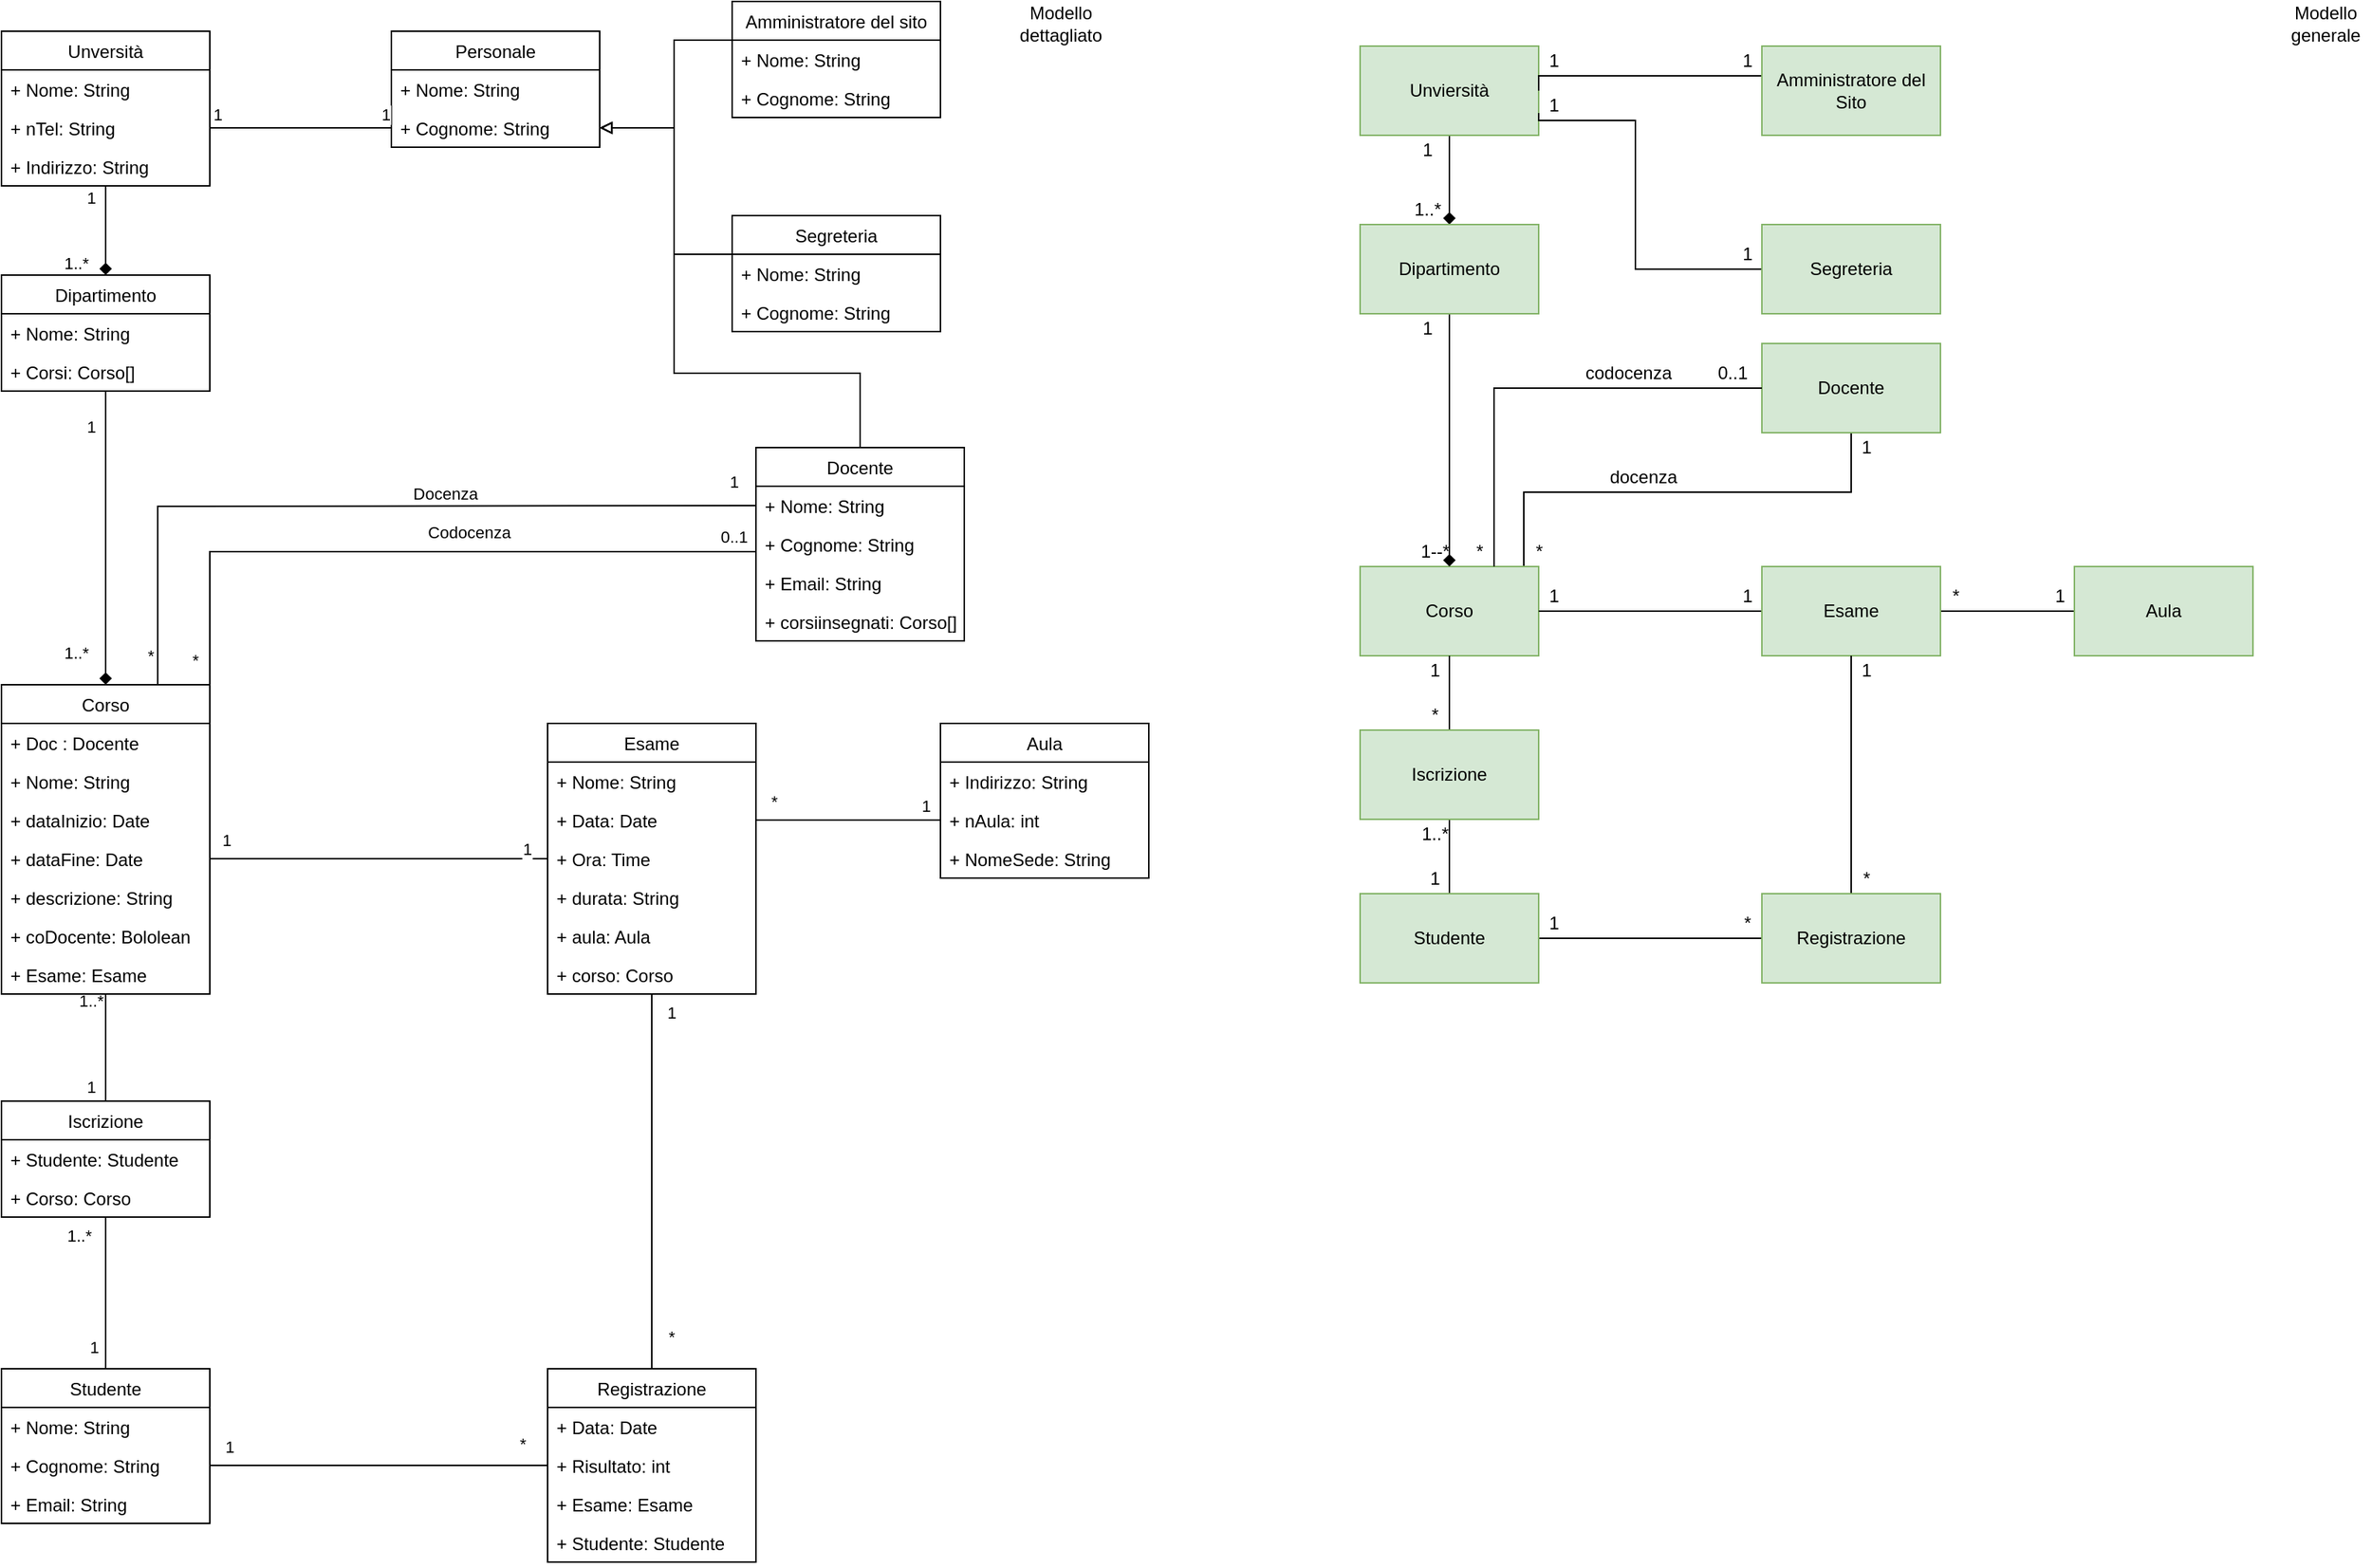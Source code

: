 <mxfile version="16.1.0" type="device"><diagram id="H7skH_uxNTBNEzFsWEwE" name="Page-1"><mxGraphModel dx="1016" dy="544" grid="1" gridSize="10" guides="1" tooltips="1" connect="1" arrows="1" fold="1" page="1" pageScale="1" pageWidth="827" pageHeight="1169" math="0" shadow="0"><root><mxCell id="0"/><mxCell id="1" parent="0"/><mxCell id="htZBh3Qq9oiqBA05xZiS-46" style="edgeStyle=orthogonalEdgeStyle;rounded=0;orthogonalLoop=1;jettySize=auto;html=1;entryX=0.5;entryY=0;entryDx=0;entryDy=0;endArrow=diamond;endFill=1;" parent="1" source="htZBh3Qq9oiqBA05xZiS-1" target="htZBh3Qq9oiqBA05xZiS-45" edge="1"><mxGeometry relative="1" as="geometry"/></mxCell><mxCell id="htZBh3Qq9oiqBA05xZiS-1" value="Unviersità" style="whiteSpace=wrap;html=1;fillColor=#d5e8d4;strokeColor=#82b366;" parent="1" vertex="1"><mxGeometry x="941" y="50" width="120" height="60" as="geometry"/></mxCell><mxCell id="htZBh3Qq9oiqBA05xZiS-37" style="edgeStyle=orthogonalEdgeStyle;rounded=0;orthogonalLoop=1;jettySize=auto;html=1;endArrow=none;endFill=0;" parent="1" source="htZBh3Qq9oiqBA05xZiS-4" target="htZBh3Qq9oiqBA05xZiS-9" edge="1"><mxGeometry relative="1" as="geometry"/></mxCell><mxCell id="htZBh3Qq9oiqBA05xZiS-39" style="edgeStyle=orthogonalEdgeStyle;rounded=0;orthogonalLoop=1;jettySize=auto;html=1;endArrow=none;endFill=0;" parent="1" source="htZBh3Qq9oiqBA05xZiS-4" target="htZBh3Qq9oiqBA05xZiS-13" edge="1"><mxGeometry relative="1" as="geometry"/></mxCell><mxCell id="htZBh3Qq9oiqBA05xZiS-4" value="Studente" style="rounded=0;whiteSpace=wrap;html=1;fillColor=#d5e8d4;strokeColor=#82b366;" parent="1" vertex="1"><mxGeometry x="941" y="620" width="120" height="60" as="geometry"/></mxCell><mxCell id="htZBh3Qq9oiqBA05xZiS-31" style="edgeStyle=orthogonalEdgeStyle;rounded=0;orthogonalLoop=1;jettySize=auto;html=1;entryX=0.75;entryY=0;entryDx=0;entryDy=0;endArrow=none;endFill=0;" parent="1" source="htZBh3Qq9oiqBA05xZiS-5" target="htZBh3Qq9oiqBA05xZiS-8" edge="1"><mxGeometry relative="1" as="geometry"><Array as="points"><mxPoint x="1271" y="350"/><mxPoint x="1051" y="350"/><mxPoint x="1051" y="400"/></Array></mxGeometry></mxCell><mxCell id="HuHh-bClSopEB2dZjoSl-1" style="edgeStyle=orthogonalEdgeStyle;rounded=0;orthogonalLoop=1;jettySize=auto;html=1;entryX=0.75;entryY=0;entryDx=0;entryDy=0;endArrow=none;endFill=0;startArrow=none;" parent="1" target="htZBh3Qq9oiqBA05xZiS-8" edge="1"><mxGeometry relative="1" as="geometry"><mxPoint x="1191" y="280" as="targetPoint"/><mxPoint x="1031" y="400" as="sourcePoint"/></mxGeometry></mxCell><mxCell id="htZBh3Qq9oiqBA05xZiS-5" value="Docente" style="rounded=0;whiteSpace=wrap;html=1;fillColor=#d5e8d4;strokeColor=#82b366;" parent="1" vertex="1"><mxGeometry x="1211" y="250" width="120" height="60" as="geometry"/></mxCell><mxCell id="htZBh3Qq9oiqBA05xZiS-49" style="edgeStyle=orthogonalEdgeStyle;rounded=0;orthogonalLoop=1;jettySize=auto;html=1;entryX=1;entryY=0.75;entryDx=0;entryDy=0;endArrow=none;endFill=0;" parent="1" source="htZBh3Qq9oiqBA05xZiS-6" target="htZBh3Qq9oiqBA05xZiS-1" edge="1"><mxGeometry relative="1" as="geometry"><Array as="points"><mxPoint x="1126" y="200"/><mxPoint x="1126" y="100"/><mxPoint x="1061" y="100"/></Array></mxGeometry></mxCell><mxCell id="htZBh3Qq9oiqBA05xZiS-6" value="Segreteria" style="rounded=0;whiteSpace=wrap;html=1;fillColor=#d5e8d4;strokeColor=#82b366;" parent="1" vertex="1"><mxGeometry x="1211" y="170" width="120" height="60" as="geometry"/></mxCell><mxCell id="htZBh3Qq9oiqBA05xZiS-48" style="edgeStyle=orthogonalEdgeStyle;rounded=0;orthogonalLoop=1;jettySize=auto;html=1;entryX=1;entryY=0.5;entryDx=0;entryDy=0;endArrow=none;endFill=0;" parent="1" source="htZBh3Qq9oiqBA05xZiS-7" target="htZBh3Qq9oiqBA05xZiS-1" edge="1"><mxGeometry relative="1" as="geometry"><Array as="points"><mxPoint x="1061" y="70"/></Array></mxGeometry></mxCell><mxCell id="htZBh3Qq9oiqBA05xZiS-7" value="Amministratore del Sito" style="rounded=0;whiteSpace=wrap;html=1;fillColor=#d5e8d4;strokeColor=#82b366;" parent="1" vertex="1"><mxGeometry x="1211" y="50" width="120" height="60" as="geometry"/></mxCell><mxCell id="htZBh3Qq9oiqBA05xZiS-8" value="Corso" style="rounded=0;whiteSpace=wrap;html=1;fillColor=#d5e8d4;strokeColor=#82b366;" parent="1" vertex="1"><mxGeometry x="941" y="400" width="120" height="60" as="geometry"/></mxCell><mxCell id="htZBh3Qq9oiqBA05xZiS-36" style="edgeStyle=orthogonalEdgeStyle;rounded=0;orthogonalLoop=1;jettySize=auto;html=1;entryX=0.5;entryY=1;entryDx=0;entryDy=0;endArrow=none;endFill=0;" parent="1" source="htZBh3Qq9oiqBA05xZiS-9" target="htZBh3Qq9oiqBA05xZiS-8" edge="1"><mxGeometry relative="1" as="geometry"/></mxCell><mxCell id="htZBh3Qq9oiqBA05xZiS-9" value="Iscrizione" style="rounded=0;whiteSpace=wrap;html=1;fillColor=#d5e8d4;strokeColor=#82b366;" parent="1" vertex="1"><mxGeometry x="941" y="510" width="120" height="60" as="geometry"/></mxCell><mxCell id="htZBh3Qq9oiqBA05xZiS-42" style="edgeStyle=orthogonalEdgeStyle;rounded=0;orthogonalLoop=1;jettySize=auto;html=1;endArrow=none;endFill=0;" parent="1" source="htZBh3Qq9oiqBA05xZiS-10" target="htZBh3Qq9oiqBA05xZiS-12" edge="1"><mxGeometry relative="1" as="geometry"/></mxCell><mxCell id="htZBh3Qq9oiqBA05xZiS-43" style="edgeStyle=orthogonalEdgeStyle;rounded=0;orthogonalLoop=1;jettySize=auto;html=1;entryX=1;entryY=0.5;entryDx=0;entryDy=0;endArrow=none;endFill=0;" parent="1" source="htZBh3Qq9oiqBA05xZiS-10" target="htZBh3Qq9oiqBA05xZiS-8" edge="1"><mxGeometry relative="1" as="geometry"/></mxCell><mxCell id="htZBh3Qq9oiqBA05xZiS-10" value="Esame" style="rounded=0;whiteSpace=wrap;html=1;fillColor=#d5e8d4;strokeColor=#82b366;" parent="1" vertex="1"><mxGeometry x="1211" y="400" width="120" height="60" as="geometry"/></mxCell><mxCell id="htZBh3Qq9oiqBA05xZiS-12" value="Aula" style="rounded=0;whiteSpace=wrap;html=1;fillColor=#d5e8d4;strokeColor=#82b366;" parent="1" vertex="1"><mxGeometry x="1421" y="400" width="120" height="60" as="geometry"/></mxCell><mxCell id="htZBh3Qq9oiqBA05xZiS-41" style="edgeStyle=orthogonalEdgeStyle;rounded=0;orthogonalLoop=1;jettySize=auto;html=1;entryX=0.5;entryY=1;entryDx=0;entryDy=0;endArrow=none;endFill=0;" parent="1" source="htZBh3Qq9oiqBA05xZiS-13" target="htZBh3Qq9oiqBA05xZiS-10" edge="1"><mxGeometry relative="1" as="geometry"><Array as="points"><mxPoint x="1271" y="550"/><mxPoint x="1271" y="550"/></Array></mxGeometry></mxCell><mxCell id="htZBh3Qq9oiqBA05xZiS-13" value="Registrazione" style="rounded=0;whiteSpace=wrap;html=1;fillColor=#d5e8d4;strokeColor=#82b366;" parent="1" vertex="1"><mxGeometry x="1211" y="620" width="120" height="60" as="geometry"/></mxCell><mxCell id="htZBh3Qq9oiqBA05xZiS-47" style="edgeStyle=orthogonalEdgeStyle;rounded=0;orthogonalLoop=1;jettySize=auto;html=1;entryX=0.5;entryY=0;entryDx=0;entryDy=0;endArrow=diamond;endFill=1;" parent="1" source="htZBh3Qq9oiqBA05xZiS-45" target="htZBh3Qq9oiqBA05xZiS-8" edge="1"><mxGeometry relative="1" as="geometry"/></mxCell><mxCell id="htZBh3Qq9oiqBA05xZiS-45" value="Dipartimento" style="rounded=0;whiteSpace=wrap;html=1;fillColor=#d5e8d4;strokeColor=#82b366;" parent="1" vertex="1"><mxGeometry x="941" y="170" width="120" height="60" as="geometry"/></mxCell><mxCell id="HuHh-bClSopEB2dZjoSl-2" value="docenza" style="text;html=1;align=center;verticalAlign=middle;resizable=0;points=[];autosize=1;strokeColor=none;fillColor=none;" parent="1" vertex="1"><mxGeometry x="1101" y="330" width="60" height="20" as="geometry"/></mxCell><mxCell id="HuHh-bClSopEB2dZjoSl-3" value="codocenza" style="text;html=1;align=center;verticalAlign=middle;resizable=0;points=[];autosize=1;strokeColor=none;fillColor=none;" parent="1" vertex="1"><mxGeometry x="1086" y="260" width="70" height="20" as="geometry"/></mxCell><mxCell id="HuHh-bClSopEB2dZjoSl-6" value="1" style="text;html=1;align=center;verticalAlign=middle;resizable=0;points=[];autosize=1;strokeColor=none;fillColor=none;" parent="1" vertex="1"><mxGeometry x="1061" y="50" width="20" height="20" as="geometry"/></mxCell><mxCell id="HuHh-bClSopEB2dZjoSl-7" value="1" style="text;html=1;align=center;verticalAlign=middle;resizable=0;points=[];autosize=1;strokeColor=none;fillColor=none;" parent="1" vertex="1"><mxGeometry x="1191" y="50" width="20" height="20" as="geometry"/></mxCell><mxCell id="HuHh-bClSopEB2dZjoSl-8" value="1" style="text;html=1;align=center;verticalAlign=middle;resizable=0;points=[];autosize=1;strokeColor=none;fillColor=none;" parent="1" vertex="1"><mxGeometry x="1191" y="180" width="20" height="20" as="geometry"/></mxCell><mxCell id="HuHh-bClSopEB2dZjoSl-9" value="1" style="text;html=1;align=center;verticalAlign=middle;resizable=0;points=[];autosize=1;strokeColor=none;fillColor=none;" parent="1" vertex="1"><mxGeometry x="1061" y="80" width="20" height="20" as="geometry"/></mxCell><mxCell id="HuHh-bClSopEB2dZjoSl-10" value="1" style="text;html=1;align=center;verticalAlign=middle;resizable=0;points=[];autosize=1;strokeColor=none;fillColor=none;" parent="1" vertex="1"><mxGeometry x="976" y="110" width="20" height="20" as="geometry"/></mxCell><mxCell id="HuHh-bClSopEB2dZjoSl-11" value="1..*" style="text;html=1;align=center;verticalAlign=middle;resizable=0;points=[];autosize=1;strokeColor=none;fillColor=none;" parent="1" vertex="1"><mxGeometry x="971" y="150" width="30" height="20" as="geometry"/></mxCell><mxCell id="HuHh-bClSopEB2dZjoSl-12" value="1" style="text;html=1;align=center;verticalAlign=middle;resizable=0;points=[];autosize=1;strokeColor=none;fillColor=none;" parent="1" vertex="1"><mxGeometry x="976" y="230" width="20" height="20" as="geometry"/></mxCell><mxCell id="HuHh-bClSopEB2dZjoSl-13" value="1--*" style="text;html=1;align=center;verticalAlign=middle;resizable=0;points=[];autosize=1;strokeColor=none;fillColor=none;" parent="1" vertex="1"><mxGeometry x="976" y="380" width="30" height="20" as="geometry"/></mxCell><mxCell id="HuHh-bClSopEB2dZjoSl-18" value="1" style="text;html=1;align=center;verticalAlign=middle;resizable=0;points=[];autosize=1;strokeColor=none;fillColor=none;" parent="1" vertex="1"><mxGeometry x="981" y="460" width="20" height="20" as="geometry"/></mxCell><mxCell id="HuHh-bClSopEB2dZjoSl-19" value="*" style="text;html=1;align=center;verticalAlign=middle;resizable=0;points=[];autosize=1;strokeColor=none;fillColor=none;" parent="1" vertex="1"><mxGeometry x="981" y="490" width="20" height="20" as="geometry"/></mxCell><mxCell id="HuHh-bClSopEB2dZjoSl-20" value="1..*" style="text;html=1;align=center;verticalAlign=middle;resizable=0;points=[];autosize=1;strokeColor=none;fillColor=none;" parent="1" vertex="1"><mxGeometry x="976" y="570" width="30" height="20" as="geometry"/></mxCell><mxCell id="HuHh-bClSopEB2dZjoSl-21" value="1" style="text;html=1;align=center;verticalAlign=middle;resizable=0;points=[];autosize=1;strokeColor=none;fillColor=none;" parent="1" vertex="1"><mxGeometry x="981" y="600" width="20" height="20" as="geometry"/></mxCell><mxCell id="HuHh-bClSopEB2dZjoSl-23" value="1" style="text;html=1;align=center;verticalAlign=middle;resizable=0;points=[];autosize=1;strokeColor=none;fillColor=none;" parent="1" vertex="1"><mxGeometry x="1061" y="630" width="20" height="20" as="geometry"/></mxCell><mxCell id="HuHh-bClSopEB2dZjoSl-24" value="*" style="text;html=1;align=center;verticalAlign=middle;resizable=0;points=[];autosize=1;strokeColor=none;fillColor=none;" parent="1" vertex="1"><mxGeometry x="1191" y="630" width="20" height="20" as="geometry"/></mxCell><mxCell id="HuHh-bClSopEB2dZjoSl-25" value="*" style="text;html=1;align=center;verticalAlign=middle;resizable=0;points=[];autosize=1;strokeColor=none;fillColor=none;" parent="1" vertex="1"><mxGeometry x="1271" y="600" width="20" height="20" as="geometry"/></mxCell><mxCell id="HuHh-bClSopEB2dZjoSl-26" value="1" style="text;html=1;align=center;verticalAlign=middle;resizable=0;points=[];autosize=1;strokeColor=none;fillColor=none;" parent="1" vertex="1"><mxGeometry x="1271" y="460" width="20" height="20" as="geometry"/></mxCell><mxCell id="HuHh-bClSopEB2dZjoSl-27" value="*" style="text;html=1;align=center;verticalAlign=middle;resizable=0;points=[];autosize=1;strokeColor=none;fillColor=none;" parent="1" vertex="1"><mxGeometry x="1331" y="410" width="20" height="20" as="geometry"/></mxCell><mxCell id="HuHh-bClSopEB2dZjoSl-29" value="1" style="text;html=1;align=center;verticalAlign=middle;resizable=0;points=[];autosize=1;strokeColor=none;fillColor=none;" parent="1" vertex="1"><mxGeometry x="1401" y="410" width="20" height="20" as="geometry"/></mxCell><mxCell id="HuHh-bClSopEB2dZjoSl-30" value="1" style="text;html=1;align=center;verticalAlign=middle;resizable=0;points=[];autosize=1;strokeColor=none;fillColor=none;" parent="1" vertex="1"><mxGeometry x="1061" y="410" width="20" height="20" as="geometry"/></mxCell><mxCell id="HuHh-bClSopEB2dZjoSl-31" value="1" style="text;html=1;align=center;verticalAlign=middle;resizable=0;points=[];autosize=1;strokeColor=none;fillColor=none;" parent="1" vertex="1"><mxGeometry x="1191" y="410" width="20" height="20" as="geometry"/></mxCell><mxCell id="HuHh-bClSopEB2dZjoSl-32" value="1" style="text;html=1;align=center;verticalAlign=middle;resizable=0;points=[];autosize=1;strokeColor=none;fillColor=none;" parent="1" vertex="1"><mxGeometry x="1271" y="310" width="20" height="20" as="geometry"/></mxCell><mxCell id="HuHh-bClSopEB2dZjoSl-33" value="0..1" style="text;html=1;align=center;verticalAlign=middle;resizable=0;points=[];autosize=1;strokeColor=none;fillColor=none;" parent="1" vertex="1"><mxGeometry x="1171" y="260" width="40" height="20" as="geometry"/></mxCell><mxCell id="HuHh-bClSopEB2dZjoSl-34" value="*" style="text;html=1;align=center;verticalAlign=middle;resizable=0;points=[];autosize=1;strokeColor=none;fillColor=none;" parent="1" vertex="1"><mxGeometry x="1051" y="380" width="20" height="20" as="geometry"/></mxCell><mxCell id="HuHh-bClSopEB2dZjoSl-36" value="" style="edgeStyle=orthogonalEdgeStyle;rounded=0;orthogonalLoop=1;jettySize=auto;html=1;entryX=0.75;entryY=0;entryDx=0;entryDy=0;endArrow=none;endFill=0;" parent="1" source="htZBh3Qq9oiqBA05xZiS-5" target="htZBh3Qq9oiqBA05xZiS-8" edge="1"><mxGeometry relative="1" as="geometry"><mxPoint x="1036" y="380" as="targetPoint"/><mxPoint x="1211" y="280" as="sourcePoint"/></mxGeometry></mxCell><mxCell id="HuHh-bClSopEB2dZjoSl-37" value="*" style="text;html=1;align=center;verticalAlign=middle;resizable=0;points=[];autosize=1;strokeColor=none;fillColor=none;" parent="1" vertex="1"><mxGeometry x="1011" y="380" width="20" height="20" as="geometry"/></mxCell><mxCell id="KtQMih75mMSEq9B0olER-35" style="edgeStyle=orthogonalEdgeStyle;rounded=0;orthogonalLoop=1;jettySize=auto;html=1;entryX=0.5;entryY=0;entryDx=0;entryDy=0;endArrow=diamond;endFill=1;" edge="1" parent="1" source="KtQMih75mMSEq9B0olER-1" target="KtQMih75mMSEq9B0olER-6"><mxGeometry relative="1" as="geometry"/></mxCell><mxCell id="KtQMih75mMSEq9B0olER-36" value="1" style="edgeLabel;html=1;align=center;verticalAlign=middle;resizable=0;points=[];" vertex="1" connectable="0" parent="KtQMih75mMSEq9B0olER-35"><mxGeometry x="-0.738" y="-1" relative="1" as="geometry"><mxPoint x="-9" as="offset"/></mxGeometry></mxCell><mxCell id="KtQMih75mMSEq9B0olER-37" value="1..*" style="edgeLabel;html=1;align=center;verticalAlign=middle;resizable=0;points=[];" vertex="1" connectable="0" parent="KtQMih75mMSEq9B0olER-35"><mxGeometry x="0.711" y="-1" relative="1" as="geometry"><mxPoint x="-19" as="offset"/></mxGeometry></mxCell><mxCell id="KtQMih75mMSEq9B0olER-1" value="Unversità" style="swimlane;fontStyle=0;childLayout=stackLayout;horizontal=1;startSize=26;fillColor=none;horizontalStack=0;resizeParent=1;resizeParentMax=0;resizeLast=0;collapsible=1;marginBottom=0;" vertex="1" parent="1"><mxGeometry x="28" y="40" width="140" height="104" as="geometry"><mxRectangle x="70" y="120" width="90" height="26" as="alternateBounds"/></mxGeometry></mxCell><mxCell id="KtQMih75mMSEq9B0olER-2" value="+ Nome: String" style="text;strokeColor=none;fillColor=none;align=left;verticalAlign=top;spacingLeft=4;spacingRight=4;overflow=hidden;rotatable=0;points=[[0,0.5],[1,0.5]];portConstraint=eastwest;" vertex="1" parent="KtQMih75mMSEq9B0olER-1"><mxGeometry y="26" width="140" height="26" as="geometry"/></mxCell><mxCell id="KtQMih75mMSEq9B0olER-3" value="+ nTel: String" style="text;strokeColor=none;fillColor=none;align=left;verticalAlign=top;spacingLeft=4;spacingRight=4;overflow=hidden;rotatable=0;points=[[0,0.5],[1,0.5]];portConstraint=eastwest;" vertex="1" parent="KtQMih75mMSEq9B0olER-1"><mxGeometry y="52" width="140" height="26" as="geometry"/></mxCell><mxCell id="KtQMih75mMSEq9B0olER-4" value="+ Indirizzo: String" style="text;strokeColor=none;fillColor=none;align=left;verticalAlign=top;spacingLeft=4;spacingRight=4;overflow=hidden;rotatable=0;points=[[0,0.5],[1,0.5]];portConstraint=eastwest;" vertex="1" parent="KtQMih75mMSEq9B0olER-1"><mxGeometry y="78" width="140" height="26" as="geometry"/></mxCell><mxCell id="KtQMih75mMSEq9B0olER-38" style="edgeStyle=orthogonalEdgeStyle;rounded=0;orthogonalLoop=1;jettySize=auto;html=1;entryX=0.5;entryY=0;entryDx=0;entryDy=0;endArrow=diamond;endFill=1;" edge="1" parent="1" source="KtQMih75mMSEq9B0olER-6" target="KtQMih75mMSEq9B0olER-10"><mxGeometry relative="1" as="geometry"/></mxCell><mxCell id="KtQMih75mMSEq9B0olER-39" value="1" style="edgeLabel;html=1;align=center;verticalAlign=middle;resizable=0;points=[];" vertex="1" connectable="0" parent="KtQMih75mMSEq9B0olER-38"><mxGeometry x="-0.741" relative="1" as="geometry"><mxPoint x="-10" y="-2" as="offset"/></mxGeometry></mxCell><mxCell id="KtQMih75mMSEq9B0olER-40" value="1..*" style="edgeLabel;html=1;align=center;verticalAlign=middle;resizable=0;points=[];" vertex="1" connectable="0" parent="KtQMih75mMSEq9B0olER-38"><mxGeometry x="0.778" relative="1" as="geometry"><mxPoint x="-20" as="offset"/></mxGeometry></mxCell><mxCell id="KtQMih75mMSEq9B0olER-6" value="Dipartimento" style="swimlane;fontStyle=0;childLayout=stackLayout;horizontal=1;startSize=26;fillColor=none;horizontalStack=0;resizeParent=1;resizeParentMax=0;resizeLast=0;collapsible=1;marginBottom=0;" vertex="1" parent="1"><mxGeometry x="28" y="204" width="140" height="78" as="geometry"/></mxCell><mxCell id="KtQMih75mMSEq9B0olER-7" value="+ Nome: String" style="text;strokeColor=none;fillColor=none;align=left;verticalAlign=top;spacingLeft=4;spacingRight=4;overflow=hidden;rotatable=0;points=[[0,0.5],[1,0.5]];portConstraint=eastwest;" vertex="1" parent="KtQMih75mMSEq9B0olER-6"><mxGeometry y="26" width="140" height="26" as="geometry"/></mxCell><mxCell id="KtQMih75mMSEq9B0olER-8" value="+ Corsi: Corso[]" style="text;strokeColor=none;fillColor=none;align=left;verticalAlign=top;spacingLeft=4;spacingRight=4;overflow=hidden;rotatable=0;points=[[0,0.5],[1,0.5]];portConstraint=eastwest;" vertex="1" parent="KtQMih75mMSEq9B0olER-6"><mxGeometry y="52" width="140" height="26" as="geometry"/></mxCell><mxCell id="KtQMih75mMSEq9B0olER-46" style="edgeStyle=orthogonalEdgeStyle;rounded=0;orthogonalLoop=1;jettySize=auto;html=1;entryX=0.5;entryY=0;entryDx=0;entryDy=0;endArrow=none;endFill=0;" edge="1" parent="1" source="KtQMih75mMSEq9B0olER-10" target="KtQMih75mMSEq9B0olER-41"><mxGeometry relative="1" as="geometry"/></mxCell><mxCell id="KtQMih75mMSEq9B0olER-47" value="1" style="edgeLabel;html=1;align=center;verticalAlign=middle;resizable=0;points=[];" vertex="1" connectable="0" parent="KtQMih75mMSEq9B0olER-46"><mxGeometry x="0.836" relative="1" as="geometry"><mxPoint x="-10" y="-4" as="offset"/></mxGeometry></mxCell><mxCell id="KtQMih75mMSEq9B0olER-48" value="1..*" style="edgeLabel;html=1;align=center;verticalAlign=middle;resizable=0;points=[];" vertex="1" connectable="0" parent="KtQMih75mMSEq9B0olER-46"><mxGeometry x="-0.876" y="-1" relative="1" as="geometry"><mxPoint x="-9" as="offset"/></mxGeometry></mxCell><mxCell id="KtQMih75mMSEq9B0olER-10" value="Corso" style="swimlane;fontStyle=0;childLayout=stackLayout;horizontal=1;startSize=26;fillColor=none;horizontalStack=0;resizeParent=1;resizeParentMax=0;resizeLast=0;collapsible=1;marginBottom=0;" vertex="1" parent="1"><mxGeometry x="28" y="479.5" width="140" height="208" as="geometry"/></mxCell><mxCell id="KtQMih75mMSEq9B0olER-11" value="+ Doc : Docente " style="text;strokeColor=none;fillColor=none;align=left;verticalAlign=top;spacingLeft=4;spacingRight=4;overflow=hidden;rotatable=0;points=[[0,0.5],[1,0.5]];portConstraint=eastwest;" vertex="1" parent="KtQMih75mMSEq9B0olER-10"><mxGeometry y="26" width="140" height="26" as="geometry"/></mxCell><mxCell id="KtQMih75mMSEq9B0olER-12" value="+ Nome: String" style="text;strokeColor=none;fillColor=none;align=left;verticalAlign=top;spacingLeft=4;spacingRight=4;overflow=hidden;rotatable=0;points=[[0,0.5],[1,0.5]];portConstraint=eastwest;" vertex="1" parent="KtQMih75mMSEq9B0olER-10"><mxGeometry y="52" width="140" height="26" as="geometry"/></mxCell><mxCell id="KtQMih75mMSEq9B0olER-13" value="+ dataInizio: Date&#10;" style="text;strokeColor=none;fillColor=none;align=left;verticalAlign=top;spacingLeft=4;spacingRight=4;overflow=hidden;rotatable=0;points=[[0,0.5],[1,0.5]];portConstraint=eastwest;" vertex="1" parent="KtQMih75mMSEq9B0olER-10"><mxGeometry y="78" width="140" height="26" as="geometry"/></mxCell><mxCell id="KtQMih75mMSEq9B0olER-14" value="+ dataFine: Date&#10;" style="text;strokeColor=none;fillColor=none;align=left;verticalAlign=top;spacingLeft=4;spacingRight=4;overflow=hidden;rotatable=0;points=[[0,0.5],[1,0.5]];portConstraint=eastwest;" vertex="1" parent="KtQMih75mMSEq9B0olER-10"><mxGeometry y="104" width="140" height="26" as="geometry"/></mxCell><mxCell id="KtQMih75mMSEq9B0olER-15" value="+ descrizione: String" style="text;strokeColor=none;fillColor=none;align=left;verticalAlign=top;spacingLeft=4;spacingRight=4;overflow=hidden;rotatable=0;points=[[0,0.5],[1,0.5]];portConstraint=eastwest;" vertex="1" parent="KtQMih75mMSEq9B0olER-10"><mxGeometry y="130" width="140" height="26" as="geometry"/></mxCell><mxCell id="KtQMih75mMSEq9B0olER-16" value="+ coDocente: Bololean" style="text;strokeColor=none;fillColor=none;align=left;verticalAlign=top;spacingLeft=4;spacingRight=4;overflow=hidden;rotatable=0;points=[[0,0.5],[1,0.5]];portConstraint=eastwest;" vertex="1" parent="KtQMih75mMSEq9B0olER-10"><mxGeometry y="156" width="140" height="26" as="geometry"/></mxCell><mxCell id="KtQMih75mMSEq9B0olER-17" value="+ Esame: Esame" style="text;strokeColor=none;fillColor=none;align=left;verticalAlign=top;spacingLeft=4;spacingRight=4;overflow=hidden;rotatable=0;points=[[0,0.5],[1,0.5]];portConstraint=eastwest;" vertex="1" parent="KtQMih75mMSEq9B0olER-10"><mxGeometry y="182" width="140" height="26" as="geometry"/></mxCell><mxCell id="KtQMih75mMSEq9B0olER-74" style="edgeStyle=orthogonalEdgeStyle;rounded=0;orthogonalLoop=1;jettySize=auto;html=1;endArrow=none;endFill=0;" edge="1" parent="1" source="KtQMih75mMSEq9B0olER-18" target="KtQMih75mMSEq9B0olER-65"><mxGeometry relative="1" as="geometry"/></mxCell><mxCell id="KtQMih75mMSEq9B0olER-75" value="1" style="edgeLabel;html=1;align=center;verticalAlign=middle;resizable=0;points=[];" vertex="1" connectable="0" parent="KtQMih75mMSEq9B0olER-74"><mxGeometry x="-0.879" y="1" relative="1" as="geometry"><mxPoint x="12" y="-3" as="offset"/></mxGeometry></mxCell><mxCell id="KtQMih75mMSEq9B0olER-76" value="*" style="edgeLabel;html=1;align=center;verticalAlign=middle;resizable=0;points=[];" vertex="1" connectable="0" parent="KtQMih75mMSEq9B0olER-74"><mxGeometry x="0.856" relative="1" as="geometry"><mxPoint x="13" y="-4" as="offset"/></mxGeometry></mxCell><mxCell id="KtQMih75mMSEq9B0olER-18" value="Esame" style="swimlane;fontStyle=0;childLayout=stackLayout;horizontal=1;startSize=26;fillColor=none;horizontalStack=0;resizeParent=1;resizeParentMax=0;resizeLast=0;collapsible=1;marginBottom=0;" vertex="1" parent="1"><mxGeometry x="395" y="505.5" width="140" height="182" as="geometry"/></mxCell><mxCell id="KtQMih75mMSEq9B0olER-19" value="+ Nome: String" style="text;strokeColor=none;fillColor=none;align=left;verticalAlign=top;spacingLeft=4;spacingRight=4;overflow=hidden;rotatable=0;points=[[0,0.5],[1,0.5]];portConstraint=eastwest;" vertex="1" parent="KtQMih75mMSEq9B0olER-18"><mxGeometry y="26" width="140" height="26" as="geometry"/></mxCell><mxCell id="KtQMih75mMSEq9B0olER-20" value="+ Data: Date" style="text;strokeColor=none;fillColor=none;align=left;verticalAlign=top;spacingLeft=4;spacingRight=4;overflow=hidden;rotatable=0;points=[[0,0.5],[1,0.5]];portConstraint=eastwest;" vertex="1" parent="KtQMih75mMSEq9B0olER-18"><mxGeometry y="52" width="140" height="26" as="geometry"/></mxCell><mxCell id="KtQMih75mMSEq9B0olER-21" value="+ Ora: Time" style="text;strokeColor=none;fillColor=none;align=left;verticalAlign=top;spacingLeft=4;spacingRight=4;overflow=hidden;rotatable=0;points=[[0,0.5],[1,0.5]];portConstraint=eastwest;" vertex="1" parent="KtQMih75mMSEq9B0olER-18"><mxGeometry y="78" width="140" height="26" as="geometry"/></mxCell><mxCell id="KtQMih75mMSEq9B0olER-22" value="+ durata: String" style="text;strokeColor=none;fillColor=none;align=left;verticalAlign=top;spacingLeft=4;spacingRight=4;overflow=hidden;rotatable=0;points=[[0,0.5],[1,0.5]];portConstraint=eastwest;" vertex="1" parent="KtQMih75mMSEq9B0olER-18"><mxGeometry y="104" width="140" height="26" as="geometry"/></mxCell><mxCell id="KtQMih75mMSEq9B0olER-23" value="+ aula: Aula" style="text;strokeColor=none;fillColor=none;align=left;verticalAlign=top;spacingLeft=4;spacingRight=4;overflow=hidden;rotatable=0;points=[[0,0.5],[1,0.5]];portConstraint=eastwest;" vertex="1" parent="KtQMih75mMSEq9B0olER-18"><mxGeometry y="130" width="140" height="26" as="geometry"/></mxCell><mxCell id="KtQMih75mMSEq9B0olER-100" value="+ corso: Corso" style="text;strokeColor=none;fillColor=none;align=left;verticalAlign=top;spacingLeft=4;spacingRight=4;overflow=hidden;rotatable=0;points=[[0,0.5],[1,0.5]];portConstraint=eastwest;" vertex="1" parent="KtQMih75mMSEq9B0olER-18"><mxGeometry y="156" width="140" height="26" as="geometry"/></mxCell><mxCell id="KtQMih75mMSEq9B0olER-24" value="Docente" style="swimlane;fontStyle=0;childLayout=stackLayout;horizontal=1;startSize=26;fillColor=none;horizontalStack=0;resizeParent=1;resizeParentMax=0;resizeLast=0;collapsible=1;marginBottom=0;" vertex="1" parent="1"><mxGeometry x="535" y="320" width="140" height="130" as="geometry"><mxRectangle x="535" y="320" width="80" height="26" as="alternateBounds"/></mxGeometry></mxCell><mxCell id="KtQMih75mMSEq9B0olER-130" value="+ Nome: String" style="text;strokeColor=none;fillColor=none;align=left;verticalAlign=top;spacingLeft=4;spacingRight=4;overflow=hidden;rotatable=0;points=[[0,0.5],[1,0.5]];portConstraint=eastwest;" vertex="1" parent="KtQMih75mMSEq9B0olER-24"><mxGeometry y="26" width="140" height="26" as="geometry"/></mxCell><mxCell id="KtQMih75mMSEq9B0olER-131" value="+ Cognome: String" style="text;strokeColor=none;fillColor=none;align=left;verticalAlign=top;spacingLeft=4;spacingRight=4;overflow=hidden;rotatable=0;points=[[0,0.5],[1,0.5]];portConstraint=eastwest;" vertex="1" parent="KtQMih75mMSEq9B0olER-24"><mxGeometry y="52" width="140" height="26" as="geometry"/></mxCell><mxCell id="KtQMih75mMSEq9B0olER-27" value="+ Email: String" style="text;strokeColor=none;fillColor=none;align=left;verticalAlign=top;spacingLeft=4;spacingRight=4;overflow=hidden;rotatable=0;points=[[0,0.5],[1,0.5]];portConstraint=eastwest;" vertex="1" parent="KtQMih75mMSEq9B0olER-24"><mxGeometry y="78" width="140" height="26" as="geometry"/></mxCell><mxCell id="KtQMih75mMSEq9B0olER-28" value="+ corsiinsegnati: Corso[]" style="text;strokeColor=none;fillColor=none;align=left;verticalAlign=top;spacingLeft=4;spacingRight=4;overflow=hidden;rotatable=0;points=[[0,0.5],[1,0.5]];portConstraint=eastwest;" vertex="1" parent="KtQMih75mMSEq9B0olER-24"><mxGeometry y="104" width="140" height="26" as="geometry"/></mxCell><mxCell id="KtQMih75mMSEq9B0olER-29" value="Studente" style="swimlane;fontStyle=0;childLayout=stackLayout;horizontal=1;startSize=26;fillColor=none;horizontalStack=0;resizeParent=1;resizeParentMax=0;resizeLast=0;collapsible=1;marginBottom=0;" vertex="1" parent="1"><mxGeometry x="28" y="939.5" width="140" height="104" as="geometry"/></mxCell><mxCell id="KtQMih75mMSEq9B0olER-30" value="+ Nome: String" style="text;strokeColor=none;fillColor=none;align=left;verticalAlign=top;spacingLeft=4;spacingRight=4;overflow=hidden;rotatable=0;points=[[0,0.5],[1,0.5]];portConstraint=eastwest;" vertex="1" parent="KtQMih75mMSEq9B0olER-29"><mxGeometry y="26" width="140" height="26" as="geometry"/></mxCell><mxCell id="KtQMih75mMSEq9B0olER-31" value="+ Cognome: String" style="text;strokeColor=none;fillColor=none;align=left;verticalAlign=top;spacingLeft=4;spacingRight=4;overflow=hidden;rotatable=0;points=[[0,0.5],[1,0.5]];portConstraint=eastwest;" vertex="1" parent="KtQMih75mMSEq9B0olER-29"><mxGeometry y="52" width="140" height="26" as="geometry"/></mxCell><mxCell id="KtQMih75mMSEq9B0olER-32" value="+ Email: String" style="text;strokeColor=none;fillColor=none;align=left;verticalAlign=top;spacingLeft=4;spacingRight=4;overflow=hidden;rotatable=0;points=[[0,0.5],[1,0.5]];portConstraint=eastwest;" vertex="1" parent="KtQMih75mMSEq9B0olER-29"><mxGeometry y="78" width="140" height="26" as="geometry"/></mxCell><mxCell id="KtQMih75mMSEq9B0olER-49" style="edgeStyle=orthogonalEdgeStyle;rounded=0;orthogonalLoop=1;jettySize=auto;html=1;entryX=0.5;entryY=0;entryDx=0;entryDy=0;endArrow=none;endFill=0;" edge="1" parent="1" source="KtQMih75mMSEq9B0olER-41" target="KtQMih75mMSEq9B0olER-29"><mxGeometry relative="1" as="geometry"/></mxCell><mxCell id="KtQMih75mMSEq9B0olER-98" value="1" style="edgeLabel;html=1;align=center;verticalAlign=middle;resizable=0;points=[];" vertex="1" connectable="0" parent="KtQMih75mMSEq9B0olER-49"><mxGeometry x="0.704" y="-1" relative="1" as="geometry"><mxPoint x="-7" as="offset"/></mxGeometry></mxCell><mxCell id="KtQMih75mMSEq9B0olER-99" value="1..*" style="edgeLabel;html=1;align=center;verticalAlign=middle;resizable=0;points=[];" vertex="1" connectable="0" parent="KtQMih75mMSEq9B0olER-49"><mxGeometry x="-0.676" y="4" relative="1" as="geometry"><mxPoint x="-22" y="-4" as="offset"/></mxGeometry></mxCell><mxCell id="KtQMih75mMSEq9B0olER-41" value="Iscrizione" style="swimlane;fontStyle=0;childLayout=stackLayout;horizontal=1;startSize=26;fillColor=none;horizontalStack=0;resizeParent=1;resizeParentMax=0;resizeLast=0;collapsible=1;marginBottom=0;" vertex="1" parent="1"><mxGeometry x="28" y="759.5" width="140" height="78" as="geometry"><mxRectangle x="28" y="759.5" width="80" height="26" as="alternateBounds"/></mxGeometry></mxCell><mxCell id="KtQMih75mMSEq9B0olER-42" value="+ Studente: Studente" style="text;strokeColor=none;fillColor=none;align=left;verticalAlign=top;spacingLeft=4;spacingRight=4;overflow=hidden;rotatable=0;points=[[0,0.5],[1,0.5]];portConstraint=eastwest;" vertex="1" parent="KtQMih75mMSEq9B0olER-41"><mxGeometry y="26" width="140" height="26" as="geometry"/></mxCell><mxCell id="KtQMih75mMSEq9B0olER-43" value="+ Corso: Corso" style="text;strokeColor=none;fillColor=none;align=left;verticalAlign=top;spacingLeft=4;spacingRight=4;overflow=hidden;rotatable=0;points=[[0,0.5],[1,0.5]];portConstraint=eastwest;" vertex="1" parent="KtQMih75mMSEq9B0olER-41"><mxGeometry y="52" width="140" height="26" as="geometry"/></mxCell><mxCell id="KtQMih75mMSEq9B0olER-50" value="Amministratore del sito" style="swimlane;fontStyle=0;childLayout=stackLayout;horizontal=1;startSize=26;fillColor=none;horizontalStack=0;resizeParent=1;resizeParentMax=0;resizeLast=0;collapsible=1;marginBottom=0;" vertex="1" parent="1"><mxGeometry x="519" y="20" width="140" height="78" as="geometry"/></mxCell><mxCell id="KtQMih75mMSEq9B0olER-126" value="+ Nome: String" style="text;strokeColor=none;fillColor=none;align=left;verticalAlign=top;spacingLeft=4;spacingRight=4;overflow=hidden;rotatable=0;points=[[0,0.5],[1,0.5]];portConstraint=eastwest;" vertex="1" parent="KtQMih75mMSEq9B0olER-50"><mxGeometry y="26" width="140" height="26" as="geometry"/></mxCell><mxCell id="KtQMih75mMSEq9B0olER-127" value="+ Cognome: String" style="text;strokeColor=none;fillColor=none;align=left;verticalAlign=top;spacingLeft=4;spacingRight=4;overflow=hidden;rotatable=0;points=[[0,0.5],[1,0.5]];portConstraint=eastwest;" vertex="1" parent="KtQMih75mMSEq9B0olER-50"><mxGeometry y="52" width="140" height="26" as="geometry"/></mxCell><mxCell id="KtQMih75mMSEq9B0olER-58" value="Segreteria" style="swimlane;fontStyle=0;childLayout=stackLayout;horizontal=1;startSize=26;fillColor=none;horizontalStack=0;resizeParent=1;resizeParentMax=0;resizeLast=0;collapsible=1;marginBottom=0;" vertex="1" parent="1"><mxGeometry x="519" y="164" width="140" height="78" as="geometry"><mxRectangle x="519" y="164" width="90" height="26" as="alternateBounds"/></mxGeometry></mxCell><mxCell id="KtQMih75mMSEq9B0olER-128" value="+ Nome: String" style="text;strokeColor=none;fillColor=none;align=left;verticalAlign=top;spacingLeft=4;spacingRight=4;overflow=hidden;rotatable=0;points=[[0,0.5],[1,0.5]];portConstraint=eastwest;" vertex="1" parent="KtQMih75mMSEq9B0olER-58"><mxGeometry y="26" width="140" height="26" as="geometry"/></mxCell><mxCell id="KtQMih75mMSEq9B0olER-129" value="+ Cognome: String" style="text;strokeColor=none;fillColor=none;align=left;verticalAlign=top;spacingLeft=4;spacingRight=4;overflow=hidden;rotatable=0;points=[[0,0.5],[1,0.5]];portConstraint=eastwest;" vertex="1" parent="KtQMih75mMSEq9B0olER-58"><mxGeometry y="52" width="140" height="26" as="geometry"/></mxCell><mxCell id="KtQMih75mMSEq9B0olER-65" value="Registrazione" style="swimlane;fontStyle=0;childLayout=stackLayout;horizontal=1;startSize=26;fillColor=none;horizontalStack=0;resizeParent=1;resizeParentMax=0;resizeLast=0;collapsible=1;marginBottom=0;" vertex="1" parent="1"><mxGeometry x="395" y="939.5" width="140" height="130" as="geometry"/></mxCell><mxCell id="KtQMih75mMSEq9B0olER-66" value="+ Data: Date" style="text;strokeColor=none;fillColor=none;align=left;verticalAlign=top;spacingLeft=4;spacingRight=4;overflow=hidden;rotatable=0;points=[[0,0.5],[1,0.5]];portConstraint=eastwest;" vertex="1" parent="KtQMih75mMSEq9B0olER-65"><mxGeometry y="26" width="140" height="26" as="geometry"/></mxCell><mxCell id="KtQMih75mMSEq9B0olER-67" value="+ Risultato: int" style="text;strokeColor=none;fillColor=none;align=left;verticalAlign=top;spacingLeft=4;spacingRight=4;overflow=hidden;rotatable=0;points=[[0,0.5],[1,0.5]];portConstraint=eastwest;" vertex="1" parent="KtQMih75mMSEq9B0olER-65"><mxGeometry y="52" width="140" height="26" as="geometry"/></mxCell><mxCell id="KtQMih75mMSEq9B0olER-96" value="+ Esame: Esame" style="text;strokeColor=none;fillColor=none;align=left;verticalAlign=top;spacingLeft=4;spacingRight=4;overflow=hidden;rotatable=0;points=[[0,0.5],[1,0.5]];portConstraint=eastwest;" vertex="1" parent="KtQMih75mMSEq9B0olER-65"><mxGeometry y="78" width="140" height="26" as="geometry"/></mxCell><mxCell id="KtQMih75mMSEq9B0olER-97" value="+ Studente: Studente" style="text;strokeColor=none;fillColor=none;align=left;verticalAlign=top;spacingLeft=4;spacingRight=4;overflow=hidden;rotatable=0;points=[[0,0.5],[1,0.5]];portConstraint=eastwest;" vertex="1" parent="KtQMih75mMSEq9B0olER-65"><mxGeometry y="104" width="140" height="26" as="geometry"/></mxCell><mxCell id="KtQMih75mMSEq9B0olER-71" style="edgeStyle=orthogonalEdgeStyle;rounded=0;orthogonalLoop=1;jettySize=auto;html=1;entryX=0;entryY=0.5;entryDx=0;entryDy=0;endArrow=none;endFill=0;" edge="1" parent="1" source="KtQMih75mMSEq9B0olER-31" target="KtQMih75mMSEq9B0olER-67"><mxGeometry relative="1" as="geometry"/></mxCell><mxCell id="KtQMih75mMSEq9B0olER-72" value="1" style="edgeLabel;html=1;align=center;verticalAlign=middle;resizable=0;points=[];" vertex="1" connectable="0" parent="KtQMih75mMSEq9B0olER-71"><mxGeometry x="-0.89" y="2" relative="1" as="geometry"><mxPoint y="-11" as="offset"/></mxGeometry></mxCell><mxCell id="KtQMih75mMSEq9B0olER-73" value="*" style="edgeLabel;html=1;align=center;verticalAlign=middle;resizable=0;points=[];" vertex="1" connectable="0" parent="KtQMih75mMSEq9B0olER-71"><mxGeometry x="0.887" relative="1" as="geometry"><mxPoint x="-4" y="-15" as="offset"/></mxGeometry></mxCell><mxCell id="KtQMih75mMSEq9B0olER-77" style="edgeStyle=orthogonalEdgeStyle;rounded=0;orthogonalLoop=1;jettySize=auto;html=1;entryX=1;entryY=0.5;entryDx=0;entryDy=0;endArrow=none;endFill=0;" edge="1" parent="1" source="KtQMih75mMSEq9B0olER-21" target="KtQMih75mMSEq9B0olER-14"><mxGeometry relative="1" as="geometry"/></mxCell><mxCell id="KtQMih75mMSEq9B0olER-78" value="1" style="edgeLabel;html=1;align=center;verticalAlign=middle;resizable=0;points=[];" vertex="1" connectable="0" parent="KtQMih75mMSEq9B0olER-77"><mxGeometry x="0.905" y="-3" relative="1" as="geometry"><mxPoint y="-10" as="offset"/></mxGeometry></mxCell><mxCell id="KtQMih75mMSEq9B0olER-79" value="1" style="edgeLabel;html=1;align=center;verticalAlign=middle;resizable=0;points=[];" vertex="1" connectable="0" parent="KtQMih75mMSEq9B0olER-77"><mxGeometry x="-0.872" relative="1" as="geometry"><mxPoint y="-7" as="offset"/></mxGeometry></mxCell><mxCell id="KtQMih75mMSEq9B0olER-80" style="edgeStyle=orthogonalEdgeStyle;rounded=0;orthogonalLoop=1;jettySize=auto;html=1;entryX=0.75;entryY=0;entryDx=0;entryDy=0;endArrow=none;endFill=0;" edge="1" parent="1" target="KtQMih75mMSEq9B0olER-10"><mxGeometry relative="1" as="geometry"><mxPoint x="535.0" y="359.0" as="sourcePoint"/></mxGeometry></mxCell><mxCell id="KtQMih75mMSEq9B0olER-82" value="Docenza" style="edgeLabel;html=1;align=center;verticalAlign=middle;resizable=0;points=[];" vertex="1" connectable="0" parent="KtQMih75mMSEq9B0olER-80"><mxGeometry x="-0.198" y="3" relative="1" as="geometry"><mxPoint y="-12" as="offset"/></mxGeometry></mxCell><mxCell id="KtQMih75mMSEq9B0olER-87" value="*" style="edgeLabel;html=1;align=center;verticalAlign=middle;resizable=0;points=[];" vertex="1" connectable="0" parent="KtQMih75mMSEq9B0olER-80"><mxGeometry x="0.916" y="2" relative="1" as="geometry"><mxPoint x="-7" y="2" as="offset"/></mxGeometry></mxCell><mxCell id="KtQMih75mMSEq9B0olER-81" style="edgeStyle=orthogonalEdgeStyle;rounded=0;orthogonalLoop=1;jettySize=auto;html=1;entryX=1;entryY=0;entryDx=0;entryDy=0;endArrow=none;endFill=0;" edge="1" parent="1" target="KtQMih75mMSEq9B0olER-10"><mxGeometry relative="1" as="geometry"><mxPoint x="535.0" y="359.0" as="sourcePoint"/><Array as="points"><mxPoint x="535" y="390"/><mxPoint x="168" y="390"/></Array></mxGeometry></mxCell><mxCell id="KtQMih75mMSEq9B0olER-83" value="Codocenza" style="edgeLabel;html=1;align=center;verticalAlign=middle;resizable=0;points=[];" vertex="1" connectable="0" parent="KtQMih75mMSEq9B0olER-81"><mxGeometry x="-0.078" relative="1" as="geometry"><mxPoint y="-13" as="offset"/></mxGeometry></mxCell><mxCell id="KtQMih75mMSEq9B0olER-84" value="1" style="edgeLabel;html=1;align=center;verticalAlign=middle;resizable=0;points=[];" vertex="1" connectable="0" parent="KtQMih75mMSEq9B0olER-81"><mxGeometry x="-0.923" relative="1" as="geometry"><mxPoint x="-15" y="-35" as="offset"/></mxGeometry></mxCell><mxCell id="KtQMih75mMSEq9B0olER-85" value="*" style="edgeLabel;html=1;align=center;verticalAlign=middle;resizable=0;points=[];" vertex="1" connectable="0" parent="KtQMih75mMSEq9B0olER-81"><mxGeometry x="0.93" y="-2" relative="1" as="geometry"><mxPoint x="-8" as="offset"/></mxGeometry></mxCell><mxCell id="KtQMih75mMSEq9B0olER-86" value="0..1" style="edgeLabel;html=1;align=center;verticalAlign=middle;resizable=0;points=[];" vertex="1" connectable="0" parent="KtQMih75mMSEq9B0olER-81"><mxGeometry x="-0.926" y="-1" relative="1" as="geometry"><mxPoint x="-14" y="3" as="offset"/></mxGeometry></mxCell><mxCell id="KtQMih75mMSEq9B0olER-88" value="Aula" style="swimlane;fontStyle=0;childLayout=stackLayout;horizontal=1;startSize=26;fillColor=none;horizontalStack=0;resizeParent=1;resizeParentMax=0;resizeLast=0;collapsible=1;marginBottom=0;" vertex="1" parent="1"><mxGeometry x="659" y="505.5" width="140" height="104" as="geometry"/></mxCell><mxCell id="KtQMih75mMSEq9B0olER-89" value="+ Indirizzo: String" style="text;strokeColor=none;fillColor=none;align=left;verticalAlign=top;spacingLeft=4;spacingRight=4;overflow=hidden;rotatable=0;points=[[0,0.5],[1,0.5]];portConstraint=eastwest;" vertex="1" parent="KtQMih75mMSEq9B0olER-88"><mxGeometry y="26" width="140" height="26" as="geometry"/></mxCell><mxCell id="KtQMih75mMSEq9B0olER-90" value="+ nAula: int" style="text;strokeColor=none;fillColor=none;align=left;verticalAlign=top;spacingLeft=4;spacingRight=4;overflow=hidden;rotatable=0;points=[[0,0.5],[1,0.5]];portConstraint=eastwest;" vertex="1" parent="KtQMih75mMSEq9B0olER-88"><mxGeometry y="52" width="140" height="26" as="geometry"/></mxCell><mxCell id="KtQMih75mMSEq9B0olER-91" value="+ NomeSede: String" style="text;strokeColor=none;fillColor=none;align=left;verticalAlign=top;spacingLeft=4;spacingRight=4;overflow=hidden;rotatable=0;points=[[0,0.5],[1,0.5]];portConstraint=eastwest;" vertex="1" parent="KtQMih75mMSEq9B0olER-88"><mxGeometry y="78" width="140" height="26" as="geometry"/></mxCell><mxCell id="KtQMih75mMSEq9B0olER-92" style="edgeStyle=orthogonalEdgeStyle;rounded=0;orthogonalLoop=1;jettySize=auto;html=1;entryX=1;entryY=0.5;entryDx=0;entryDy=0;endArrow=none;endFill=0;" edge="1" parent="1" source="KtQMih75mMSEq9B0olER-90" target="KtQMih75mMSEq9B0olER-20"><mxGeometry relative="1" as="geometry"/></mxCell><mxCell id="KtQMih75mMSEq9B0olER-93" value="*" style="edgeLabel;html=1;align=center;verticalAlign=middle;resizable=0;points=[];" vertex="1" connectable="0" parent="KtQMih75mMSEq9B0olER-92"><mxGeometry x="0.806" y="1" relative="1" as="geometry"><mxPoint y="-14" as="offset"/></mxGeometry></mxCell><mxCell id="KtQMih75mMSEq9B0olER-94" value="1" style="edgeLabel;html=1;align=center;verticalAlign=middle;resizable=0;points=[];" vertex="1" connectable="0" parent="KtQMih75mMSEq9B0olER-92"><mxGeometry x="-0.827" y="-1" relative="1" as="geometry"><mxPoint y="-9" as="offset"/></mxGeometry></mxCell><mxCell id="KtQMih75mMSEq9B0olER-101" value="Modello generale" style="text;html=1;strokeColor=none;fillColor=none;align=center;verticalAlign=middle;whiteSpace=wrap;rounded=0;" vertex="1" parent="1"><mxGeometry x="1560" y="20" width="60" height="30" as="geometry"/></mxCell><mxCell id="KtQMih75mMSEq9B0olER-103" value="Modello dettagliato" style="text;html=1;strokeColor=none;fillColor=none;align=center;verticalAlign=middle;whiteSpace=wrap;rounded=0;" vertex="1" parent="1"><mxGeometry x="710" y="20" width="60" height="30" as="geometry"/></mxCell><mxCell id="KtQMih75mMSEq9B0olER-106" value="Personale" style="swimlane;fontStyle=0;childLayout=stackLayout;horizontal=1;startSize=26;fillColor=none;horizontalStack=0;resizeParent=1;resizeParentMax=0;resizeLast=0;collapsible=1;marginBottom=0;" vertex="1" parent="1"><mxGeometry x="290" y="40" width="140" height="78" as="geometry"><mxRectangle x="290" y="40" width="90" height="26" as="alternateBounds"/></mxGeometry></mxCell><mxCell id="KtQMih75mMSEq9B0olER-107" value="+ Nome: String" style="text;strokeColor=none;fillColor=none;align=left;verticalAlign=top;spacingLeft=4;spacingRight=4;overflow=hidden;rotatable=0;points=[[0,0.5],[1,0.5]];portConstraint=eastwest;" vertex="1" parent="KtQMih75mMSEq9B0olER-106"><mxGeometry y="26" width="140" height="26" as="geometry"/></mxCell><mxCell id="KtQMih75mMSEq9B0olER-108" value="+ Cognome: String" style="text;strokeColor=none;fillColor=none;align=left;verticalAlign=top;spacingLeft=4;spacingRight=4;overflow=hidden;rotatable=0;points=[[0,0.5],[1,0.5]];portConstraint=eastwest;" vertex="1" parent="KtQMih75mMSEq9B0olER-106"><mxGeometry y="52" width="140" height="26" as="geometry"/></mxCell><mxCell id="KtQMih75mMSEq9B0olER-111" style="edgeStyle=orthogonalEdgeStyle;rounded=0;orthogonalLoop=1;jettySize=auto;html=1;entryX=0;entryY=0.5;entryDx=0;entryDy=0;endArrow=none;endFill=0;exitX=1;exitY=0.5;exitDx=0;exitDy=0;" edge="1" parent="1" source="KtQMih75mMSEq9B0olER-3" target="KtQMih75mMSEq9B0olER-108"><mxGeometry relative="1" as="geometry"/></mxCell><mxCell id="KtQMih75mMSEq9B0olER-113" value="1" style="edgeLabel;html=1;align=center;verticalAlign=middle;resizable=0;points=[];" vertex="1" connectable="0" parent="KtQMih75mMSEq9B0olER-111"><mxGeometry x="-0.922" relative="1" as="geometry"><mxPoint y="-9" as="offset"/></mxGeometry></mxCell><mxCell id="KtQMih75mMSEq9B0olER-114" value="1" style="edgeLabel;html=1;align=center;verticalAlign=middle;resizable=0;points=[];" vertex="1" connectable="0" parent="KtQMih75mMSEq9B0olER-111"><mxGeometry x="0.932" y="2" relative="1" as="geometry"><mxPoint y="-7" as="offset"/></mxGeometry></mxCell><mxCell id="KtQMih75mMSEq9B0olER-119" style="edgeStyle=orthogonalEdgeStyle;rounded=0;orthogonalLoop=1;jettySize=auto;html=1;entryX=0;entryY=0.5;entryDx=0;entryDy=0;endArrow=none;endFill=0;startArrow=block;startFill=0;" edge="1" parent="1" source="KtQMih75mMSEq9B0olER-108" target="KtQMih75mMSEq9B0olER-50"><mxGeometry relative="1" as="geometry"><Array as="points"><mxPoint x="480" y="105"/><mxPoint x="480" y="46"/></Array></mxGeometry></mxCell><mxCell id="KtQMih75mMSEq9B0olER-120" style="edgeStyle=orthogonalEdgeStyle;rounded=0;orthogonalLoop=1;jettySize=auto;html=1;entryX=0;entryY=0.5;entryDx=0;entryDy=0;endArrow=none;endFill=0;startArrow=block;startFill=0;" edge="1" parent="1" source="KtQMih75mMSEq9B0olER-108" target="KtQMih75mMSEq9B0olER-58"><mxGeometry relative="1" as="geometry"><Array as="points"><mxPoint x="480" y="105"/><mxPoint x="480" y="190"/></Array></mxGeometry></mxCell><mxCell id="KtQMih75mMSEq9B0olER-125" style="edgeStyle=orthogonalEdgeStyle;rounded=0;orthogonalLoop=1;jettySize=auto;html=1;entryX=0.5;entryY=0;entryDx=0;entryDy=0;startArrow=block;startFill=0;endArrow=none;endFill=0;" edge="1" parent="1" source="KtQMih75mMSEq9B0olER-108" target="KtQMih75mMSEq9B0olER-24"><mxGeometry relative="1" as="geometry"><Array as="points"><mxPoint x="480" y="105"/><mxPoint x="480" y="270"/><mxPoint x="605" y="270"/></Array></mxGeometry></mxCell></root></mxGraphModel></diagram></mxfile>